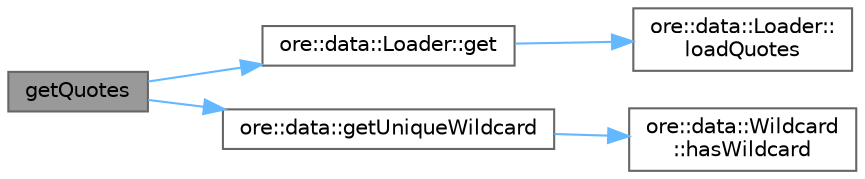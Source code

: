 digraph "getQuotes"
{
 // INTERACTIVE_SVG=YES
 // LATEX_PDF_SIZE
  bgcolor="transparent";
  edge [fontname=Helvetica,fontsize=10,labelfontname=Helvetica,labelfontsize=10];
  node [fontname=Helvetica,fontsize=10,shape=box,height=0.2,width=0.4];
  rankdir="LR";
  Node1 [label="getQuotes",height=0.2,width=0.4,color="gray40", fillcolor="grey60", style="filled", fontcolor="black",tooltip="Get the configured quotes. If filter is true, remove tenor based quotes and quotes with expiry before..."];
  Node1 -> Node2 [color="steelblue1",style="solid"];
  Node2 [label="ore::data::Loader::get",height=0.2,width=0.4,color="grey40", fillcolor="white", style="filled",URL="$classore_1_1data_1_1_loader.html#a19d9f6f808db2631247ec12ffe291225",tooltip="get quote by its unique name, throws if not existent, override in derived classes for performance"];
  Node2 -> Node3 [color="steelblue1",style="solid"];
  Node3 [label="ore::data::Loader::\lloadQuotes",height=0.2,width=0.4,color="grey40", fillcolor="white", style="filled",URL="$classore_1_1data_1_1_loader.html#a0086c4f946085ef0b9d5c56bd1539f91",tooltip="get all quotes, TODO change the return value to std::set"];
  Node1 -> Node4 [color="steelblue1",style="solid"];
  Node4 [label="ore::data::getUniqueWildcard",height=0.2,width=0.4,color="grey40", fillcolor="white", style="filled",URL="$namespaceore_1_1data.html#afb4bd26f4cf89fd9281278c484e0f9c3",tooltip="checks if at most one element in C has a wild card and returns it in this case"];
  Node4 -> Node5 [color="steelblue1",style="solid"];
  Node5 [label="ore::data::Wildcard\l::hasWildcard",height=0.2,width=0.4,color="grey40", fillcolor="white", style="filled",URL="$classore_1_1data_1_1_wildcard.html#a2c8716c3eecd1edf1c1675aa730d59e3",tooltip=" "];
}
